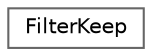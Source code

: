 digraph "Graphical Class Hierarchy"
{
 // INTERACTIVE_SVG=YES
 // LATEX_PDF_SIZE
  bgcolor="transparent";
  edge [fontname=Helvetica,fontsize=10,labelfontname=Helvetica,labelfontsize=10];
  node [fontname=Helvetica,fontsize=10,shape=box,height=0.2,width=0.4];
  rankdir="LR";
  Node0 [label="FilterKeep",height=0.2,width=0.4,color="grey40", fillcolor="white", style="filled",URL="$d8/dd6/class_filter_keep.html",tooltip="The implementation of the \"keep\" filter."];
}

